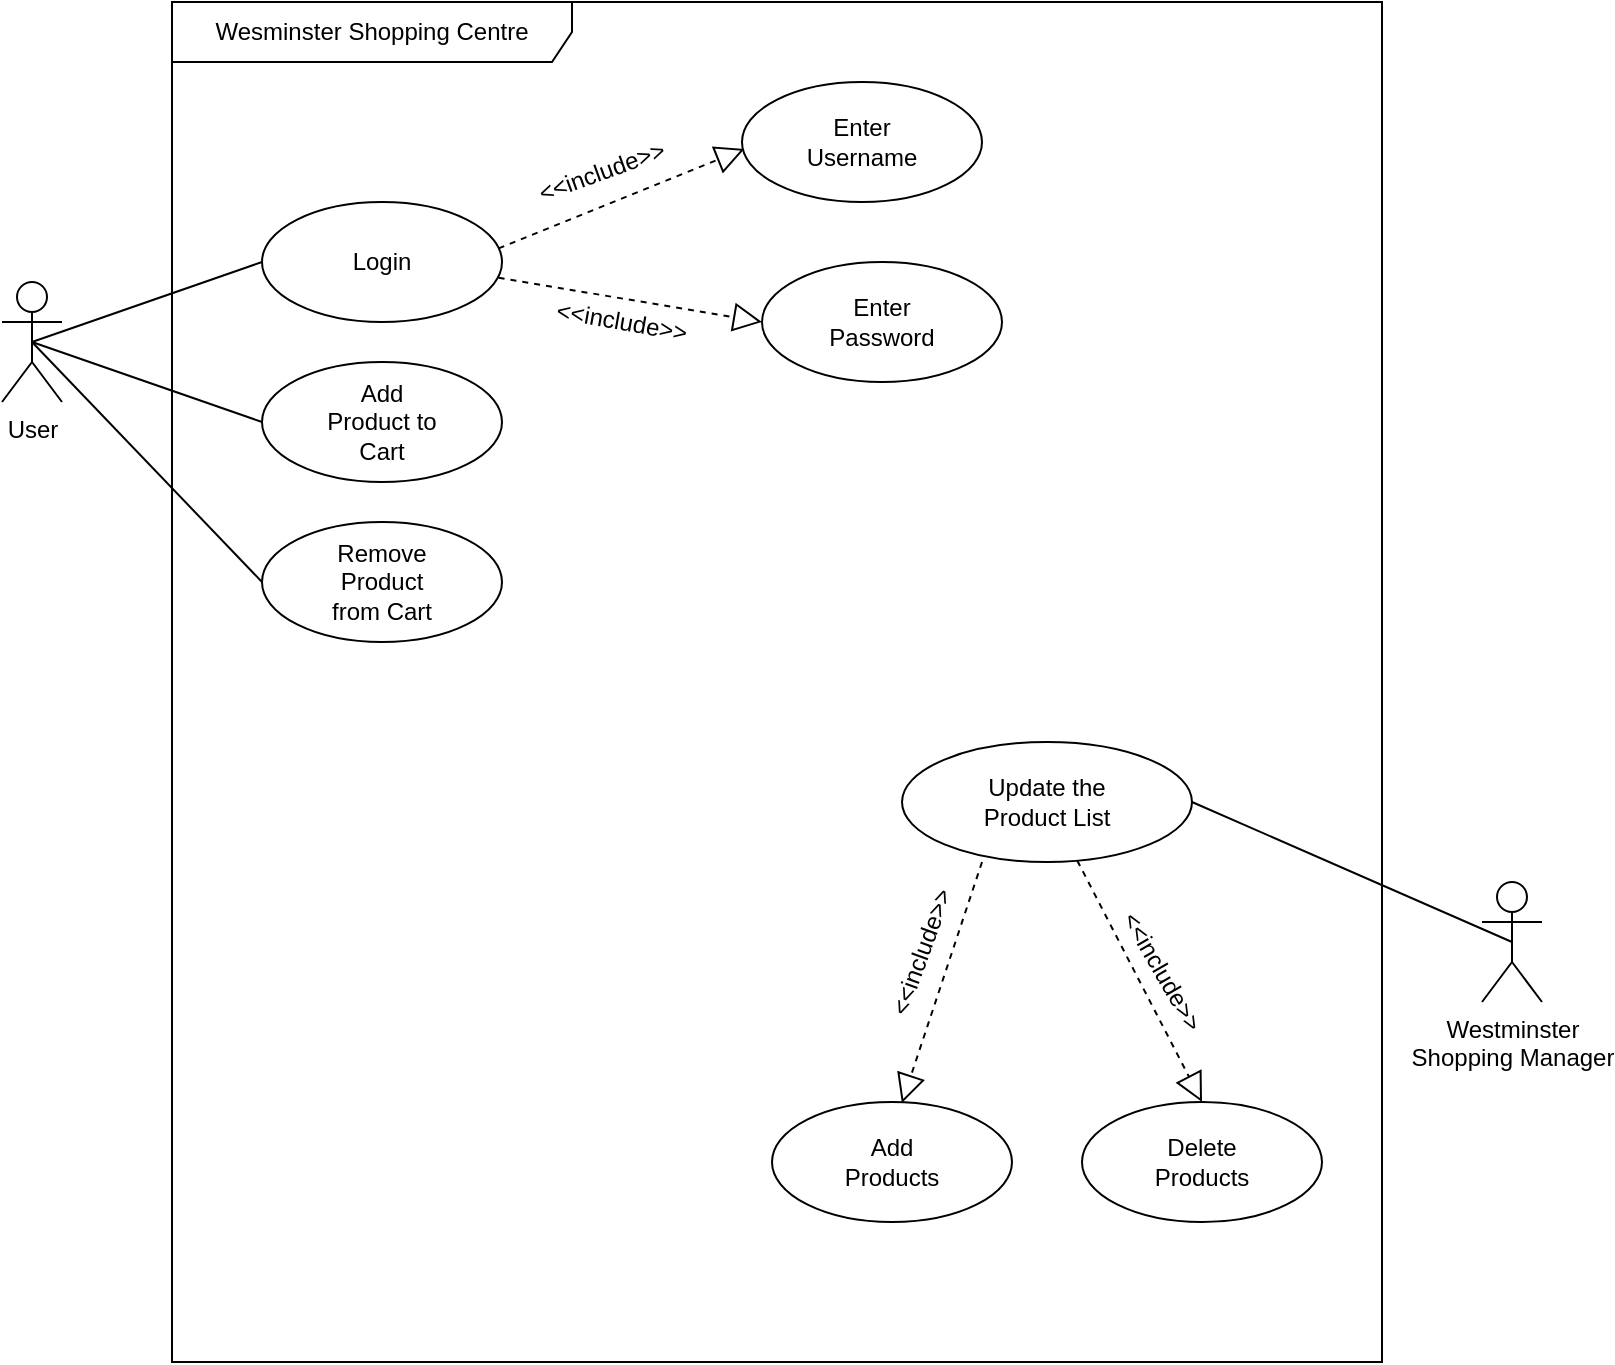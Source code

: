 <mxfile version="22.0.3" type="device">
  <diagram name="Page-1" id="RmqzjweWOwWSWyr8l0gN">
    <mxGraphModel dx="1509" dy="880" grid="1" gridSize="10" guides="1" tooltips="1" connect="1" arrows="1" fold="1" page="1" pageScale="1" pageWidth="850" pageHeight="1100" math="0" shadow="0">
      <root>
        <mxCell id="0" />
        <mxCell id="1" parent="0" />
        <mxCell id="zXGzGF0miHII9YlHp3UR-1" value="Wesminster Shopping Centre" style="shape=umlFrame;whiteSpace=wrap;html=1;pointerEvents=0;recursiveResize=0;container=1;collapsible=0;width=200;height=30;" parent="1" vertex="1">
          <mxGeometry x="125" y="140" width="605" height="680" as="geometry" />
        </mxCell>
        <mxCell id="8A6et9PzVFxKnTO62Bha-14" value="" style="group" vertex="1" connectable="0" parent="zXGzGF0miHII9YlHp3UR-1">
          <mxGeometry x="45" y="260" width="120" height="60" as="geometry" />
        </mxCell>
        <mxCell id="8A6et9PzVFxKnTO62Bha-15" value="" style="ellipse;whiteSpace=wrap;html=1;" vertex="1" parent="8A6et9PzVFxKnTO62Bha-14">
          <mxGeometry width="120" height="60" as="geometry" />
        </mxCell>
        <mxCell id="8A6et9PzVFxKnTO62Bha-16" value="Remove Product from Cart" style="text;html=1;strokeColor=none;fillColor=none;align=center;verticalAlign=middle;whiteSpace=wrap;rounded=0;" vertex="1" parent="8A6et9PzVFxKnTO62Bha-14">
          <mxGeometry x="30" y="15" width="60" height="30" as="geometry" />
        </mxCell>
        <mxCell id="8A6et9PzVFxKnTO62Bha-4" value="" style="group" vertex="1" connectable="0" parent="zXGzGF0miHII9YlHp3UR-1">
          <mxGeometry x="45" y="100" width="120" height="60" as="geometry" />
        </mxCell>
        <mxCell id="8A6et9PzVFxKnTO62Bha-2" value="" style="ellipse;whiteSpace=wrap;html=1;" vertex="1" parent="8A6et9PzVFxKnTO62Bha-4">
          <mxGeometry width="120" height="60" as="geometry" />
        </mxCell>
        <mxCell id="8A6et9PzVFxKnTO62Bha-3" value="Login" style="text;html=1;strokeColor=none;fillColor=none;align=center;verticalAlign=middle;whiteSpace=wrap;rounded=0;" vertex="1" parent="8A6et9PzVFxKnTO62Bha-4">
          <mxGeometry x="30" y="15" width="60" height="30" as="geometry" />
        </mxCell>
        <mxCell id="8A6et9PzVFxKnTO62Bha-11" value="" style="group" vertex="1" connectable="0" parent="zXGzGF0miHII9YlHp3UR-1">
          <mxGeometry x="45" y="180" width="120" height="60" as="geometry" />
        </mxCell>
        <mxCell id="8A6et9PzVFxKnTO62Bha-12" value="" style="ellipse;whiteSpace=wrap;html=1;" vertex="1" parent="8A6et9PzVFxKnTO62Bha-11">
          <mxGeometry width="120" height="60" as="geometry" />
        </mxCell>
        <mxCell id="8A6et9PzVFxKnTO62Bha-13" value="Add Product to Cart" style="text;html=1;strokeColor=none;fillColor=none;align=center;verticalAlign=middle;whiteSpace=wrap;rounded=0;" vertex="1" parent="8A6et9PzVFxKnTO62Bha-11">
          <mxGeometry x="30" y="15" width="60" height="30" as="geometry" />
        </mxCell>
        <mxCell id="8A6et9PzVFxKnTO62Bha-26" value="" style="group" vertex="1" connectable="0" parent="zXGzGF0miHII9YlHp3UR-1">
          <mxGeometry x="365" y="370" width="145" height="60" as="geometry" />
        </mxCell>
        <mxCell id="8A6et9PzVFxKnTO62Bha-27" value="" style="ellipse;whiteSpace=wrap;html=1;" vertex="1" parent="8A6et9PzVFxKnTO62Bha-26">
          <mxGeometry width="145" height="60" as="geometry" />
        </mxCell>
        <mxCell id="8A6et9PzVFxKnTO62Bha-28" value="Update the Product List" style="text;html=1;strokeColor=none;fillColor=none;align=center;verticalAlign=middle;whiteSpace=wrap;rounded=0;" vertex="1" parent="8A6et9PzVFxKnTO62Bha-26">
          <mxGeometry x="36.25" y="15" width="72.5" height="30" as="geometry" />
        </mxCell>
        <mxCell id="8A6et9PzVFxKnTO62Bha-23" value="" style="group" vertex="1" connectable="0" parent="zXGzGF0miHII9YlHp3UR-1">
          <mxGeometry x="455" y="550" width="120" height="60" as="geometry" />
        </mxCell>
        <mxCell id="8A6et9PzVFxKnTO62Bha-24" value="" style="ellipse;whiteSpace=wrap;html=1;" vertex="1" parent="8A6et9PzVFxKnTO62Bha-23">
          <mxGeometry width="120" height="60" as="geometry" />
        </mxCell>
        <mxCell id="8A6et9PzVFxKnTO62Bha-25" value="Delete Products" style="text;html=1;strokeColor=none;fillColor=none;align=center;verticalAlign=middle;whiteSpace=wrap;rounded=0;" vertex="1" parent="8A6et9PzVFxKnTO62Bha-23">
          <mxGeometry x="30" y="15" width="60" height="30" as="geometry" />
        </mxCell>
        <mxCell id="8A6et9PzVFxKnTO62Bha-36" value="" style="group" vertex="1" connectable="0" parent="zXGzGF0miHII9YlHp3UR-1">
          <mxGeometry x="285" y="40" width="120" height="60" as="geometry" />
        </mxCell>
        <mxCell id="8A6et9PzVFxKnTO62Bha-37" value="" style="ellipse;whiteSpace=wrap;html=1;" vertex="1" parent="8A6et9PzVFxKnTO62Bha-36">
          <mxGeometry width="120" height="60" as="geometry" />
        </mxCell>
        <mxCell id="8A6et9PzVFxKnTO62Bha-38" value="Enter Username" style="text;html=1;strokeColor=none;fillColor=none;align=center;verticalAlign=middle;whiteSpace=wrap;rounded=0;" vertex="1" parent="8A6et9PzVFxKnTO62Bha-36">
          <mxGeometry x="30" y="15" width="60" height="30" as="geometry" />
        </mxCell>
        <mxCell id="8A6et9PzVFxKnTO62Bha-40" value="" style="group" vertex="1" connectable="0" parent="zXGzGF0miHII9YlHp3UR-1">
          <mxGeometry x="295" y="130" width="120" height="60" as="geometry" />
        </mxCell>
        <mxCell id="8A6et9PzVFxKnTO62Bha-41" value="" style="ellipse;whiteSpace=wrap;html=1;" vertex="1" parent="8A6et9PzVFxKnTO62Bha-40">
          <mxGeometry width="120" height="60" as="geometry" />
        </mxCell>
        <mxCell id="8A6et9PzVFxKnTO62Bha-42" value="Enter Password" style="text;html=1;strokeColor=none;fillColor=none;align=center;verticalAlign=middle;whiteSpace=wrap;rounded=0;" vertex="1" parent="8A6et9PzVFxKnTO62Bha-40">
          <mxGeometry x="30" y="15" width="60" height="30" as="geometry" />
        </mxCell>
        <mxCell id="8A6et9PzVFxKnTO62Bha-44" value="" style="endArrow=block;endFill=0;endSize=12;html=1;rounded=0;exitX=0.986;exitY=0.631;exitDx=0;exitDy=0;entryX=0;entryY=0.5;entryDx=0;entryDy=0;dashed=1;exitPerimeter=0;" edge="1" parent="zXGzGF0miHII9YlHp3UR-1" source="8A6et9PzVFxKnTO62Bha-2" target="8A6et9PzVFxKnTO62Bha-41">
          <mxGeometry width="160" relative="1" as="geometry">
            <mxPoint x="235" y="80" as="sourcePoint" />
            <mxPoint x="157" y="119" as="targetPoint" />
            <Array as="points" />
          </mxGeometry>
        </mxCell>
        <mxCell id="8A6et9PzVFxKnTO62Bha-43" value="" style="endArrow=block;endFill=0;endSize=12;html=1;rounded=0;exitX=0.986;exitY=0.387;exitDx=0;exitDy=0;entryX=0.01;entryY=0.558;entryDx=0;entryDy=0;entryPerimeter=0;exitPerimeter=0;dashed=1;" edge="1" parent="zXGzGF0miHII9YlHp3UR-1" source="8A6et9PzVFxKnTO62Bha-2" target="8A6et9PzVFxKnTO62Bha-37">
          <mxGeometry width="160" relative="1" as="geometry">
            <mxPoint x="155" y="230" as="sourcePoint" />
            <mxPoint x="315" y="230" as="targetPoint" />
          </mxGeometry>
        </mxCell>
        <mxCell id="8A6et9PzVFxKnTO62Bha-45" value="&amp;lt;&amp;lt;include&amp;gt;&amp;gt;" style="text;html=1;strokeColor=none;fillColor=none;align=center;verticalAlign=middle;whiteSpace=wrap;rounded=0;rotation=-20;" vertex="1" parent="zXGzGF0miHII9YlHp3UR-1">
          <mxGeometry x="185" y="70" width="60" height="30" as="geometry" />
        </mxCell>
        <mxCell id="8A6et9PzVFxKnTO62Bha-47" value="&amp;lt;&amp;lt;include&amp;gt;&amp;gt;" style="text;html=1;strokeColor=none;fillColor=none;align=center;verticalAlign=middle;whiteSpace=wrap;rounded=0;rotation=10;" vertex="1" parent="zXGzGF0miHII9YlHp3UR-1">
          <mxGeometry x="195" y="145" width="60" height="30" as="geometry" />
        </mxCell>
        <mxCell id="8A6et9PzVFxKnTO62Bha-32" value="" style="endArrow=block;endFill=0;endSize=12;html=1;rounded=0;entryX=0.5;entryY=0;entryDx=0;entryDy=0;dashed=1;" edge="1" parent="zXGzGF0miHII9YlHp3UR-1" source="8A6et9PzVFxKnTO62Bha-27" target="8A6et9PzVFxKnTO62Bha-24">
          <mxGeometry width="160" relative="1" as="geometry">
            <mxPoint x="375" y="480" as="sourcePoint" />
            <mxPoint x="419" y="438" as="targetPoint" />
          </mxGeometry>
        </mxCell>
        <mxCell id="8A6et9PzVFxKnTO62Bha-31" value="" style="endArrow=block;endFill=0;endSize=12;html=1;rounded=0;exitX=0.276;exitY=1;exitDx=0;exitDy=0;entryX=0.541;entryY=0.009;entryDx=0;entryDy=0;entryPerimeter=0;exitPerimeter=0;dashed=1;" edge="1" parent="zXGzGF0miHII9YlHp3UR-1" source="8A6et9PzVFxKnTO62Bha-27" target="8A6et9PzVFxKnTO62Bha-21">
          <mxGeometry width="160" relative="1" as="geometry">
            <mxPoint x="335" y="460" as="sourcePoint" />
            <mxPoint x="495" y="460" as="targetPoint" />
          </mxGeometry>
        </mxCell>
        <mxCell id="8A6et9PzVFxKnTO62Bha-48" value="&amp;lt;&amp;lt;include&amp;gt;&amp;gt;" style="text;html=1;strokeColor=none;fillColor=none;align=center;verticalAlign=middle;whiteSpace=wrap;rounded=0;rotation=-70;" vertex="1" parent="zXGzGF0miHII9YlHp3UR-1">
          <mxGeometry x="345" y="460" width="60" height="30" as="geometry" />
        </mxCell>
        <mxCell id="8A6et9PzVFxKnTO62Bha-49" value="&amp;lt;&amp;lt;include&amp;gt;&amp;gt;" style="text;html=1;strokeColor=none;fillColor=none;align=center;verticalAlign=middle;whiteSpace=wrap;rounded=0;rotation=60;" vertex="1" parent="zXGzGF0miHII9YlHp3UR-1">
          <mxGeometry x="465" y="470" width="60" height="30" as="geometry" />
        </mxCell>
        <mxCell id="8A6et9PzVFxKnTO62Bha-20" value="" style="group" vertex="1" connectable="0" parent="zXGzGF0miHII9YlHp3UR-1">
          <mxGeometry x="300" y="550" width="120" height="60" as="geometry" />
        </mxCell>
        <mxCell id="8A6et9PzVFxKnTO62Bha-21" value="" style="ellipse;whiteSpace=wrap;html=1;" vertex="1" parent="8A6et9PzVFxKnTO62Bha-20">
          <mxGeometry width="120" height="60" as="geometry" />
        </mxCell>
        <mxCell id="8A6et9PzVFxKnTO62Bha-22" value="Add Products" style="text;html=1;strokeColor=none;fillColor=none;align=center;verticalAlign=middle;whiteSpace=wrap;rounded=0;" vertex="1" parent="8A6et9PzVFxKnTO62Bha-20">
          <mxGeometry x="30" y="15" width="60" height="30" as="geometry" />
        </mxCell>
        <mxCell id="8A6et9PzVFxKnTO62Bha-1" value="User" style="shape=umlActor;verticalLabelPosition=bottom;verticalAlign=top;html=1;outlineConnect=0;" vertex="1" parent="1">
          <mxGeometry x="40" y="280" width="30" height="60" as="geometry" />
        </mxCell>
        <mxCell id="8A6et9PzVFxKnTO62Bha-17" value="" style="endArrow=none;html=1;rounded=0;exitX=0.5;exitY=0.5;exitDx=0;exitDy=0;exitPerimeter=0;entryX=0;entryY=0.5;entryDx=0;entryDy=0;" edge="1" parent="1" source="8A6et9PzVFxKnTO62Bha-1" target="8A6et9PzVFxKnTO62Bha-2">
          <mxGeometry width="50" height="50" relative="1" as="geometry">
            <mxPoint x="460" y="430" as="sourcePoint" />
            <mxPoint x="510" y="380" as="targetPoint" />
          </mxGeometry>
        </mxCell>
        <mxCell id="8A6et9PzVFxKnTO62Bha-18" value="" style="endArrow=none;html=1;rounded=0;entryX=0;entryY=0.5;entryDx=0;entryDy=0;exitX=0.5;exitY=0.5;exitDx=0;exitDy=0;exitPerimeter=0;" edge="1" parent="1" source="8A6et9PzVFxKnTO62Bha-1" target="8A6et9PzVFxKnTO62Bha-12">
          <mxGeometry width="50" height="50" relative="1" as="geometry">
            <mxPoint x="460" y="430" as="sourcePoint" />
            <mxPoint x="510" y="380" as="targetPoint" />
          </mxGeometry>
        </mxCell>
        <mxCell id="8A6et9PzVFxKnTO62Bha-19" value="" style="endArrow=none;html=1;rounded=0;exitX=0.5;exitY=0.5;exitDx=0;exitDy=0;exitPerimeter=0;entryX=0;entryY=0.5;entryDx=0;entryDy=0;" edge="1" parent="1" source="8A6et9PzVFxKnTO62Bha-1" target="8A6et9PzVFxKnTO62Bha-15">
          <mxGeometry width="50" height="50" relative="1" as="geometry">
            <mxPoint x="460" y="430" as="sourcePoint" />
            <mxPoint x="510" y="380" as="targetPoint" />
          </mxGeometry>
        </mxCell>
        <mxCell id="8A6et9PzVFxKnTO62Bha-5" value="Westminster &lt;br&gt;Shopping Manager" style="shape=umlActor;verticalLabelPosition=bottom;verticalAlign=top;html=1;outlineConnect=0;" vertex="1" parent="1">
          <mxGeometry x="780" y="580" width="30" height="60" as="geometry" />
        </mxCell>
        <mxCell id="8A6et9PzVFxKnTO62Bha-29" value="" style="endArrow=none;html=1;rounded=0;entryX=1;entryY=0.5;entryDx=0;entryDy=0;exitX=0.5;exitY=0.5;exitDx=0;exitDy=0;exitPerimeter=0;" edge="1" parent="1" source="8A6et9PzVFxKnTO62Bha-5" target="8A6et9PzVFxKnTO62Bha-27">
          <mxGeometry width="50" height="50" relative="1" as="geometry">
            <mxPoint x="460" y="730" as="sourcePoint" />
            <mxPoint x="510" y="680" as="targetPoint" />
          </mxGeometry>
        </mxCell>
      </root>
    </mxGraphModel>
  </diagram>
</mxfile>
